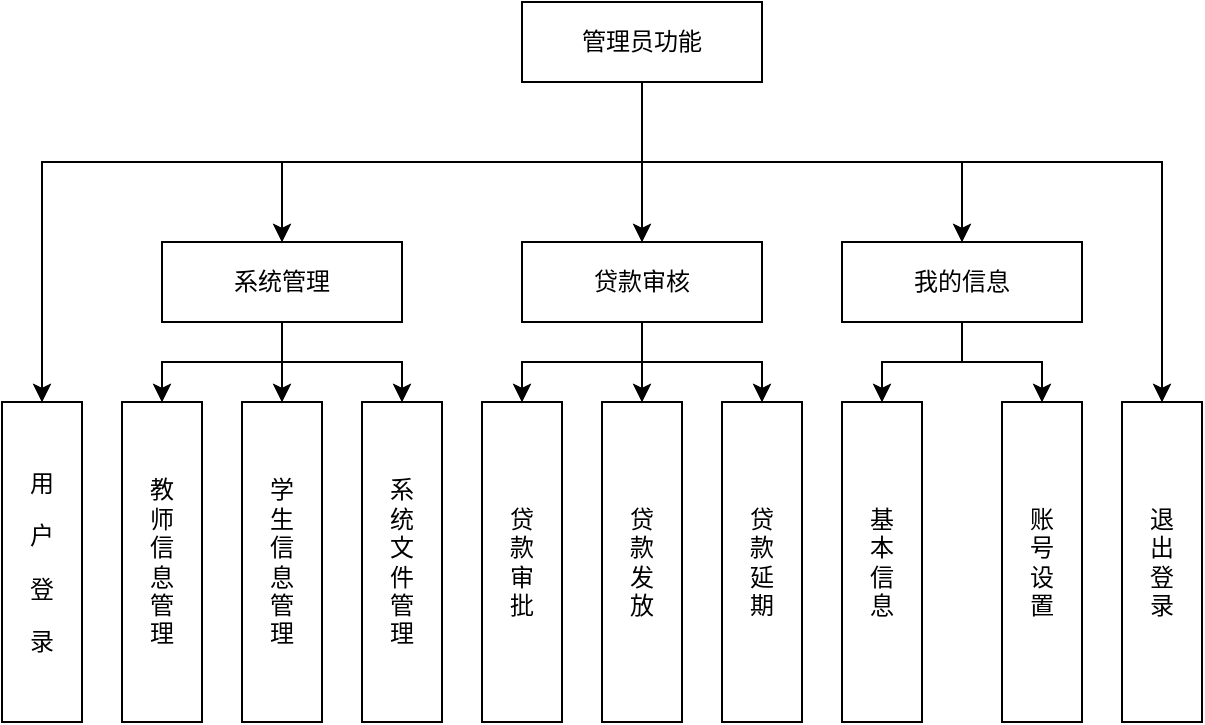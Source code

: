 <mxfile version="21.1.5" type="github">
  <diagram name="第 1 页" id="guaNWOwT1R4R38XN0eY1">
    <mxGraphModel dx="2074" dy="1116" grid="1" gridSize="10" guides="1" tooltips="1" connect="1" arrows="1" fold="1" page="1" pageScale="1" pageWidth="827" pageHeight="1169" math="0" shadow="0">
      <root>
        <mxCell id="0" />
        <mxCell id="1" parent="0" />
        <mxCell id="eEtcfb9rqF0rnYNffKv3-1" style="edgeStyle=orthogonalEdgeStyle;rounded=0;orthogonalLoop=1;jettySize=auto;html=1;exitX=0.5;exitY=1;exitDx=0;exitDy=0;" edge="1" parent="1" source="eEtcfb9rqF0rnYNffKv3-6" target="eEtcfb9rqF0rnYNffKv3-7">
          <mxGeometry relative="1" as="geometry">
            <mxPoint x="157" y="280" as="targetPoint" />
            <Array as="points">
              <mxPoint x="410" y="240" />
              <mxPoint x="80" y="240" />
            </Array>
          </mxGeometry>
        </mxCell>
        <mxCell id="eEtcfb9rqF0rnYNffKv3-2" style="edgeStyle=orthogonalEdgeStyle;rounded=0;orthogonalLoop=1;jettySize=auto;html=1;exitX=0.5;exitY=1;exitDx=0;exitDy=0;" edge="1" parent="1" source="eEtcfb9rqF0rnYNffKv3-6" target="eEtcfb9rqF0rnYNffKv3-11">
          <mxGeometry relative="1" as="geometry">
            <mxPoint x="197" y="310" as="targetPoint" />
            <Array as="points">
              <mxPoint x="440" y="240" />
              <mxPoint x="260" y="240" />
            </Array>
          </mxGeometry>
        </mxCell>
        <mxCell id="eEtcfb9rqF0rnYNffKv3-3" style="edgeStyle=orthogonalEdgeStyle;rounded=0;orthogonalLoop=1;jettySize=auto;html=1;exitX=0.5;exitY=1;exitDx=0;exitDy=0;entryX=0.5;entryY=0;entryDx=0;entryDy=0;" edge="1" parent="1" source="eEtcfb9rqF0rnYNffKv3-6" target="eEtcfb9rqF0rnYNffKv3-18">
          <mxGeometry relative="1" as="geometry" />
        </mxCell>
        <mxCell id="eEtcfb9rqF0rnYNffKv3-4" style="edgeStyle=orthogonalEdgeStyle;rounded=0;orthogonalLoop=1;jettySize=auto;html=1;exitX=0.5;exitY=1;exitDx=0;exitDy=0;entryX=0.5;entryY=0;entryDx=0;entryDy=0;" edge="1" parent="1" source="eEtcfb9rqF0rnYNffKv3-6" target="eEtcfb9rqF0rnYNffKv3-26">
          <mxGeometry relative="1" as="geometry" />
        </mxCell>
        <mxCell id="eEtcfb9rqF0rnYNffKv3-5" style="edgeStyle=orthogonalEdgeStyle;rounded=0;orthogonalLoop=1;jettySize=auto;html=1;exitX=0.5;exitY=1;exitDx=0;exitDy=0;entryX=0.5;entryY=0;entryDx=0;entryDy=0;" edge="1" parent="1" source="eEtcfb9rqF0rnYNffKv3-6" target="eEtcfb9rqF0rnYNffKv3-27">
          <mxGeometry relative="1" as="geometry">
            <mxPoint x="740" y="280" as="targetPoint" />
            <Array as="points">
              <mxPoint x="440" y="240" />
              <mxPoint x="700" y="240" />
            </Array>
          </mxGeometry>
        </mxCell>
        <mxCell id="eEtcfb9rqF0rnYNffKv3-6" value="教师功能" style="rounded=0;whiteSpace=wrap;html=1;" vertex="1" parent="1">
          <mxGeometry x="380" y="160" width="120" height="40" as="geometry" />
        </mxCell>
        <mxCell id="eEtcfb9rqF0rnYNffKv3-7" value="&lt;p style=&quot;direction: ltr; line-height: 120%;&quot;&gt;用&lt;/p&gt;&lt;p style=&quot;direction: ltr; line-height: 120%;&quot;&gt;户&lt;/p&gt;&lt;p style=&quot;direction: ltr; line-height: 120%;&quot;&gt;登&lt;/p&gt;&lt;p style=&quot;direction: ltr; line-height: 120%;&quot;&gt;录&lt;/p&gt;" style="rounded=0;whiteSpace=wrap;html=1;horizontal=1;verticalAlign=middle;" vertex="1" parent="1">
          <mxGeometry x="120" y="360" width="40" height="160" as="geometry" />
        </mxCell>
        <mxCell id="eEtcfb9rqF0rnYNffKv3-8" style="edgeStyle=orthogonalEdgeStyle;rounded=0;orthogonalLoop=1;jettySize=auto;html=1;exitX=0.5;exitY=1;exitDx=0;exitDy=0;" edge="1" parent="1" source="eEtcfb9rqF0rnYNffKv3-11" target="eEtcfb9rqF0rnYNffKv3-12">
          <mxGeometry relative="1" as="geometry">
            <mxPoint x="223" y="350" as="targetPoint" />
          </mxGeometry>
        </mxCell>
        <mxCell id="eEtcfb9rqF0rnYNffKv3-9" style="edgeStyle=orthogonalEdgeStyle;rounded=0;orthogonalLoop=1;jettySize=auto;html=1;exitX=0.5;exitY=1;exitDx=0;exitDy=0;" edge="1" parent="1" source="eEtcfb9rqF0rnYNffKv3-11" target="eEtcfb9rqF0rnYNffKv3-14">
          <mxGeometry relative="1" as="geometry">
            <mxPoint x="363" y="350" as="targetPoint" />
          </mxGeometry>
        </mxCell>
        <mxCell id="eEtcfb9rqF0rnYNffKv3-10" style="edgeStyle=orthogonalEdgeStyle;rounded=0;orthogonalLoop=1;jettySize=auto;html=1;exitX=0.5;exitY=1;exitDx=0;exitDy=0;entryX=0.5;entryY=0;entryDx=0;entryDy=0;" edge="1" parent="1" source="eEtcfb9rqF0rnYNffKv3-11" target="eEtcfb9rqF0rnYNffKv3-13">
          <mxGeometry relative="1" as="geometry" />
        </mxCell>
        <mxCell id="eEtcfb9rqF0rnYNffKv3-11" value="首页" style="rounded=0;whiteSpace=wrap;html=1;" vertex="1" parent="1">
          <mxGeometry x="200" y="280" width="120" height="40" as="geometry" />
        </mxCell>
        <mxCell id="eEtcfb9rqF0rnYNffKv3-12" value="贷&lt;br&gt;款&lt;br&gt;数&lt;br&gt;据&lt;br&gt;概&lt;br&gt;况" style="rounded=0;whiteSpace=wrap;html=1;" vertex="1" parent="1">
          <mxGeometry x="180" y="360" width="40" height="160" as="geometry" />
        </mxCell>
        <mxCell id="eEtcfb9rqF0rnYNffKv3-13" value="最&lt;br&gt;近&lt;br&gt;通&lt;br&gt;告&lt;br&gt;展&lt;br&gt;示" style="rounded=0;whiteSpace=wrap;html=1;" vertex="1" parent="1">
          <mxGeometry x="240" y="360" width="40" height="160" as="geometry" />
        </mxCell>
        <mxCell id="eEtcfb9rqF0rnYNffKv3-14" value="待&lt;br&gt;处&lt;br&gt;理&lt;br&gt;消&lt;br&gt;息" style="rounded=0;whiteSpace=wrap;html=1;" vertex="1" parent="1">
          <mxGeometry x="300" y="360" width="40" height="160" as="geometry" />
        </mxCell>
        <mxCell id="eEtcfb9rqF0rnYNffKv3-15" style="edgeStyle=orthogonalEdgeStyle;rounded=0;orthogonalLoop=1;jettySize=auto;html=1;exitX=0.5;exitY=1;exitDx=0;exitDy=0;entryX=0.5;entryY=0;entryDx=0;entryDy=0;" edge="1" parent="1" source="eEtcfb9rqF0rnYNffKv3-18" target="eEtcfb9rqF0rnYNffKv3-19">
          <mxGeometry relative="1" as="geometry" />
        </mxCell>
        <mxCell id="eEtcfb9rqF0rnYNffKv3-16" style="edgeStyle=orthogonalEdgeStyle;rounded=0;orthogonalLoop=1;jettySize=auto;html=1;exitX=0.5;exitY=1;exitDx=0;exitDy=0;entryX=0.5;entryY=0;entryDx=0;entryDy=0;" edge="1" parent="1" source="eEtcfb9rqF0rnYNffKv3-18" target="eEtcfb9rqF0rnYNffKv3-20">
          <mxGeometry relative="1" as="geometry" />
        </mxCell>
        <mxCell id="eEtcfb9rqF0rnYNffKv3-17" style="edgeStyle=orthogonalEdgeStyle;rounded=0;orthogonalLoop=1;jettySize=auto;html=1;exitX=0.5;exitY=1;exitDx=0;exitDy=0;entryX=0.5;entryY=0;entryDx=0;entryDy=0;" edge="1" parent="1" source="eEtcfb9rqF0rnYNffKv3-18" target="eEtcfb9rqF0rnYNffKv3-21">
          <mxGeometry relative="1" as="geometry" />
        </mxCell>
        <mxCell id="eEtcfb9rqF0rnYNffKv3-18" value="贷款审核" style="rounded=0;whiteSpace=wrap;html=1;" vertex="1" parent="1">
          <mxGeometry x="380" y="280" width="120" height="40" as="geometry" />
        </mxCell>
        <mxCell id="eEtcfb9rqF0rnYNffKv3-19" value="贷&lt;br&gt;款&lt;br&gt;审&lt;br&gt;批" style="rounded=0;whiteSpace=wrap;html=1;" vertex="1" parent="1">
          <mxGeometry x="360" y="360" width="40" height="160" as="geometry" />
        </mxCell>
        <mxCell id="eEtcfb9rqF0rnYNffKv3-20" value="贷&lt;br&gt;款&lt;br&gt;发&lt;br&gt;放" style="rounded=0;whiteSpace=wrap;html=1;" vertex="1" parent="1">
          <mxGeometry x="420" y="360" width="40" height="160" as="geometry" />
        </mxCell>
        <mxCell id="eEtcfb9rqF0rnYNffKv3-21" value="贷&lt;br&gt;款&lt;br&gt;延&lt;br&gt;期" style="rounded=0;whiteSpace=wrap;html=1;" vertex="1" parent="1">
          <mxGeometry x="480" y="360" width="40" height="160" as="geometry" />
        </mxCell>
        <mxCell id="eEtcfb9rqF0rnYNffKv3-22" value="基&lt;br&gt;本&lt;br&gt;信&lt;br&gt;息&lt;br&gt;" style="rounded=0;whiteSpace=wrap;html=1;" vertex="1" parent="1">
          <mxGeometry x="540" y="360" width="40" height="160" as="geometry" />
        </mxCell>
        <mxCell id="eEtcfb9rqF0rnYNffKv3-23" value="账&lt;br&gt;号&lt;br&gt;设&lt;br&gt;置" style="rounded=0;whiteSpace=wrap;html=1;" vertex="1" parent="1">
          <mxGeometry x="620" y="360" width="40" height="160" as="geometry" />
        </mxCell>
        <mxCell id="eEtcfb9rqF0rnYNffKv3-24" style="edgeStyle=orthogonalEdgeStyle;rounded=0;orthogonalLoop=1;jettySize=auto;html=1;exitX=0.5;exitY=1;exitDx=0;exitDy=0;entryX=0.5;entryY=0;entryDx=0;entryDy=0;" edge="1" parent="1" source="eEtcfb9rqF0rnYNffKv3-26" target="eEtcfb9rqF0rnYNffKv3-22">
          <mxGeometry relative="1" as="geometry" />
        </mxCell>
        <mxCell id="eEtcfb9rqF0rnYNffKv3-25" style="edgeStyle=orthogonalEdgeStyle;rounded=0;orthogonalLoop=1;jettySize=auto;html=1;exitX=0.5;exitY=1;exitDx=0;exitDy=0;entryX=0.5;entryY=0;entryDx=0;entryDy=0;" edge="1" parent="1" source="eEtcfb9rqF0rnYNffKv3-26" target="eEtcfb9rqF0rnYNffKv3-23">
          <mxGeometry relative="1" as="geometry" />
        </mxCell>
        <mxCell id="eEtcfb9rqF0rnYNffKv3-26" value="我的信息" style="rounded=0;whiteSpace=wrap;html=1;" vertex="1" parent="1">
          <mxGeometry x="540" y="280" width="120" height="40" as="geometry" />
        </mxCell>
        <mxCell id="eEtcfb9rqF0rnYNffKv3-27" value="退&lt;br&gt;出&lt;br&gt;登&lt;br&gt;录" style="rounded=0;whiteSpace=wrap;html=1;" vertex="1" parent="1">
          <mxGeometry x="680" y="360" width="40" height="160" as="geometry" />
        </mxCell>
        <mxCell id="eEtcfb9rqF0rnYNffKv3-28" style="edgeStyle=orthogonalEdgeStyle;rounded=0;orthogonalLoop=1;jettySize=auto;html=1;exitX=0.5;exitY=1;exitDx=0;exitDy=0;" edge="1" parent="1" source="eEtcfb9rqF0rnYNffKv3-33" target="eEtcfb9rqF0rnYNffKv3-34">
          <mxGeometry relative="1" as="geometry">
            <mxPoint x="157" y="280" as="targetPoint" />
            <Array as="points">
              <mxPoint x="410" y="240" />
              <mxPoint x="80" y="240" />
            </Array>
          </mxGeometry>
        </mxCell>
        <mxCell id="eEtcfb9rqF0rnYNffKv3-29" style="edgeStyle=orthogonalEdgeStyle;rounded=0;orthogonalLoop=1;jettySize=auto;html=1;exitX=0.5;exitY=1;exitDx=0;exitDy=0;" edge="1" parent="1" source="eEtcfb9rqF0rnYNffKv3-33" target="eEtcfb9rqF0rnYNffKv3-38">
          <mxGeometry relative="1" as="geometry">
            <mxPoint x="197" y="310" as="targetPoint" />
            <Array as="points">
              <mxPoint x="440" y="240" />
              <mxPoint x="260" y="240" />
            </Array>
          </mxGeometry>
        </mxCell>
        <mxCell id="eEtcfb9rqF0rnYNffKv3-30" style="edgeStyle=orthogonalEdgeStyle;rounded=0;orthogonalLoop=1;jettySize=auto;html=1;exitX=0.5;exitY=1;exitDx=0;exitDy=0;entryX=0.5;entryY=0;entryDx=0;entryDy=0;" edge="1" parent="1" source="eEtcfb9rqF0rnYNffKv3-33" target="eEtcfb9rqF0rnYNffKv3-45">
          <mxGeometry relative="1" as="geometry" />
        </mxCell>
        <mxCell id="eEtcfb9rqF0rnYNffKv3-31" style="edgeStyle=orthogonalEdgeStyle;rounded=0;orthogonalLoop=1;jettySize=auto;html=1;exitX=0.5;exitY=1;exitDx=0;exitDy=0;entryX=0.5;entryY=0;entryDx=0;entryDy=0;" edge="1" parent="1" source="eEtcfb9rqF0rnYNffKv3-33" target="eEtcfb9rqF0rnYNffKv3-53">
          <mxGeometry relative="1" as="geometry" />
        </mxCell>
        <mxCell id="eEtcfb9rqF0rnYNffKv3-32" style="edgeStyle=orthogonalEdgeStyle;rounded=0;orthogonalLoop=1;jettySize=auto;html=1;exitX=0.5;exitY=1;exitDx=0;exitDy=0;entryX=0.5;entryY=0;entryDx=0;entryDy=0;" edge="1" parent="1" source="eEtcfb9rqF0rnYNffKv3-33" target="eEtcfb9rqF0rnYNffKv3-54">
          <mxGeometry relative="1" as="geometry">
            <mxPoint x="740" y="280" as="targetPoint" />
            <Array as="points">
              <mxPoint x="440" y="240" />
              <mxPoint x="700" y="240" />
            </Array>
          </mxGeometry>
        </mxCell>
        <mxCell id="eEtcfb9rqF0rnYNffKv3-33" value="管理员功能" style="rounded=0;whiteSpace=wrap;html=1;" vertex="1" parent="1">
          <mxGeometry x="380" y="160" width="120" height="40" as="geometry" />
        </mxCell>
        <mxCell id="eEtcfb9rqF0rnYNffKv3-34" value="&lt;p style=&quot;direction: ltr; line-height: 120%;&quot;&gt;用&lt;/p&gt;&lt;p style=&quot;direction: ltr; line-height: 120%;&quot;&gt;户&lt;/p&gt;&lt;p style=&quot;direction: ltr; line-height: 120%;&quot;&gt;登&lt;/p&gt;&lt;p style=&quot;direction: ltr; line-height: 120%;&quot;&gt;录&lt;/p&gt;" style="rounded=0;whiteSpace=wrap;html=1;horizontal=1;verticalAlign=middle;" vertex="1" parent="1">
          <mxGeometry x="120" y="360" width="40" height="160" as="geometry" />
        </mxCell>
        <mxCell id="eEtcfb9rqF0rnYNffKv3-35" style="edgeStyle=orthogonalEdgeStyle;rounded=0;orthogonalLoop=1;jettySize=auto;html=1;exitX=0.5;exitY=1;exitDx=0;exitDy=0;" edge="1" parent="1" source="eEtcfb9rqF0rnYNffKv3-38" target="eEtcfb9rqF0rnYNffKv3-39">
          <mxGeometry relative="1" as="geometry">
            <mxPoint x="223" y="350" as="targetPoint" />
          </mxGeometry>
        </mxCell>
        <mxCell id="eEtcfb9rqF0rnYNffKv3-36" style="edgeStyle=orthogonalEdgeStyle;rounded=0;orthogonalLoop=1;jettySize=auto;html=1;exitX=0.5;exitY=1;exitDx=0;exitDy=0;" edge="1" parent="1" source="eEtcfb9rqF0rnYNffKv3-38" target="eEtcfb9rqF0rnYNffKv3-41">
          <mxGeometry relative="1" as="geometry">
            <mxPoint x="363" y="350" as="targetPoint" />
          </mxGeometry>
        </mxCell>
        <mxCell id="eEtcfb9rqF0rnYNffKv3-37" style="edgeStyle=orthogonalEdgeStyle;rounded=0;orthogonalLoop=1;jettySize=auto;html=1;exitX=0.5;exitY=1;exitDx=0;exitDy=0;entryX=0.5;entryY=0;entryDx=0;entryDy=0;" edge="1" parent="1" source="eEtcfb9rqF0rnYNffKv3-38" target="eEtcfb9rqF0rnYNffKv3-40">
          <mxGeometry relative="1" as="geometry" />
        </mxCell>
        <mxCell id="eEtcfb9rqF0rnYNffKv3-38" value="系统管理" style="rounded=0;whiteSpace=wrap;html=1;" vertex="1" parent="1">
          <mxGeometry x="200" y="280" width="120" height="40" as="geometry" />
        </mxCell>
        <mxCell id="eEtcfb9rqF0rnYNffKv3-39" value="教&lt;br&gt;师&lt;br&gt;信&lt;br&gt;息&lt;br&gt;管&lt;br&gt;理" style="rounded=0;whiteSpace=wrap;html=1;" vertex="1" parent="1">
          <mxGeometry x="180" y="360" width="40" height="160" as="geometry" />
        </mxCell>
        <mxCell id="eEtcfb9rqF0rnYNffKv3-40" value="学&lt;br&gt;生&lt;br style=&quot;border-color: var(--border-color);&quot;&gt;信&lt;br style=&quot;border-color: var(--border-color);&quot;&gt;息&lt;br style=&quot;border-color: var(--border-color);&quot;&gt;管&lt;br style=&quot;border-color: var(--border-color);&quot;&gt;理" style="rounded=0;whiteSpace=wrap;html=1;" vertex="1" parent="1">
          <mxGeometry x="240" y="360" width="40" height="160" as="geometry" />
        </mxCell>
        <mxCell id="eEtcfb9rqF0rnYNffKv3-41" value="系&lt;br&gt;统&lt;br&gt;文&lt;br&gt;件&lt;br&gt;管&lt;br&gt;理" style="rounded=0;whiteSpace=wrap;html=1;" vertex="1" parent="1">
          <mxGeometry x="300" y="360" width="40" height="160" as="geometry" />
        </mxCell>
        <mxCell id="eEtcfb9rqF0rnYNffKv3-42" style="edgeStyle=orthogonalEdgeStyle;rounded=0;orthogonalLoop=1;jettySize=auto;html=1;exitX=0.5;exitY=1;exitDx=0;exitDy=0;entryX=0.5;entryY=0;entryDx=0;entryDy=0;" edge="1" parent="1" source="eEtcfb9rqF0rnYNffKv3-45" target="eEtcfb9rqF0rnYNffKv3-46">
          <mxGeometry relative="1" as="geometry" />
        </mxCell>
        <mxCell id="eEtcfb9rqF0rnYNffKv3-43" style="edgeStyle=orthogonalEdgeStyle;rounded=0;orthogonalLoop=1;jettySize=auto;html=1;exitX=0.5;exitY=1;exitDx=0;exitDy=0;entryX=0.5;entryY=0;entryDx=0;entryDy=0;" edge="1" parent="1" source="eEtcfb9rqF0rnYNffKv3-45" target="eEtcfb9rqF0rnYNffKv3-47">
          <mxGeometry relative="1" as="geometry" />
        </mxCell>
        <mxCell id="eEtcfb9rqF0rnYNffKv3-44" style="edgeStyle=orthogonalEdgeStyle;rounded=0;orthogonalLoop=1;jettySize=auto;html=1;exitX=0.5;exitY=1;exitDx=0;exitDy=0;entryX=0.5;entryY=0;entryDx=0;entryDy=0;" edge="1" parent="1" source="eEtcfb9rqF0rnYNffKv3-45" target="eEtcfb9rqF0rnYNffKv3-48">
          <mxGeometry relative="1" as="geometry" />
        </mxCell>
        <mxCell id="eEtcfb9rqF0rnYNffKv3-45" value="贷款审核" style="rounded=0;whiteSpace=wrap;html=1;" vertex="1" parent="1">
          <mxGeometry x="380" y="280" width="120" height="40" as="geometry" />
        </mxCell>
        <mxCell id="eEtcfb9rqF0rnYNffKv3-46" value="贷&lt;br&gt;款&lt;br&gt;审&lt;br&gt;批" style="rounded=0;whiteSpace=wrap;html=1;" vertex="1" parent="1">
          <mxGeometry x="360" y="360" width="40" height="160" as="geometry" />
        </mxCell>
        <mxCell id="eEtcfb9rqF0rnYNffKv3-47" value="贷&lt;br&gt;款&lt;br&gt;发&lt;br&gt;放" style="rounded=0;whiteSpace=wrap;html=1;" vertex="1" parent="1">
          <mxGeometry x="420" y="360" width="40" height="160" as="geometry" />
        </mxCell>
        <mxCell id="eEtcfb9rqF0rnYNffKv3-48" value="贷&lt;br&gt;款&lt;br&gt;延&lt;br&gt;期" style="rounded=0;whiteSpace=wrap;html=1;" vertex="1" parent="1">
          <mxGeometry x="480" y="360" width="40" height="160" as="geometry" />
        </mxCell>
        <mxCell id="eEtcfb9rqF0rnYNffKv3-49" value="基&lt;br&gt;本&lt;br&gt;信&lt;br&gt;息&lt;br&gt;" style="rounded=0;whiteSpace=wrap;html=1;" vertex="1" parent="1">
          <mxGeometry x="540" y="360" width="40" height="160" as="geometry" />
        </mxCell>
        <mxCell id="eEtcfb9rqF0rnYNffKv3-50" value="账&lt;br&gt;号&lt;br&gt;设&lt;br&gt;置" style="rounded=0;whiteSpace=wrap;html=1;" vertex="1" parent="1">
          <mxGeometry x="620" y="360" width="40" height="160" as="geometry" />
        </mxCell>
        <mxCell id="eEtcfb9rqF0rnYNffKv3-51" style="edgeStyle=orthogonalEdgeStyle;rounded=0;orthogonalLoop=1;jettySize=auto;html=1;exitX=0.5;exitY=1;exitDx=0;exitDy=0;entryX=0.5;entryY=0;entryDx=0;entryDy=0;" edge="1" parent="1" source="eEtcfb9rqF0rnYNffKv3-53" target="eEtcfb9rqF0rnYNffKv3-49">
          <mxGeometry relative="1" as="geometry" />
        </mxCell>
        <mxCell id="eEtcfb9rqF0rnYNffKv3-52" style="edgeStyle=orthogonalEdgeStyle;rounded=0;orthogonalLoop=1;jettySize=auto;html=1;exitX=0.5;exitY=1;exitDx=0;exitDy=0;entryX=0.5;entryY=0;entryDx=0;entryDy=0;" edge="1" parent="1" source="eEtcfb9rqF0rnYNffKv3-53" target="eEtcfb9rqF0rnYNffKv3-50">
          <mxGeometry relative="1" as="geometry" />
        </mxCell>
        <mxCell id="eEtcfb9rqF0rnYNffKv3-53" value="我的信息" style="rounded=0;whiteSpace=wrap;html=1;" vertex="1" parent="1">
          <mxGeometry x="540" y="280" width="120" height="40" as="geometry" />
        </mxCell>
        <mxCell id="eEtcfb9rqF0rnYNffKv3-54" value="退&lt;br&gt;出&lt;br&gt;登&lt;br&gt;录" style="rounded=0;whiteSpace=wrap;html=1;" vertex="1" parent="1">
          <mxGeometry x="680" y="360" width="40" height="160" as="geometry" />
        </mxCell>
      </root>
    </mxGraphModel>
  </diagram>
</mxfile>
